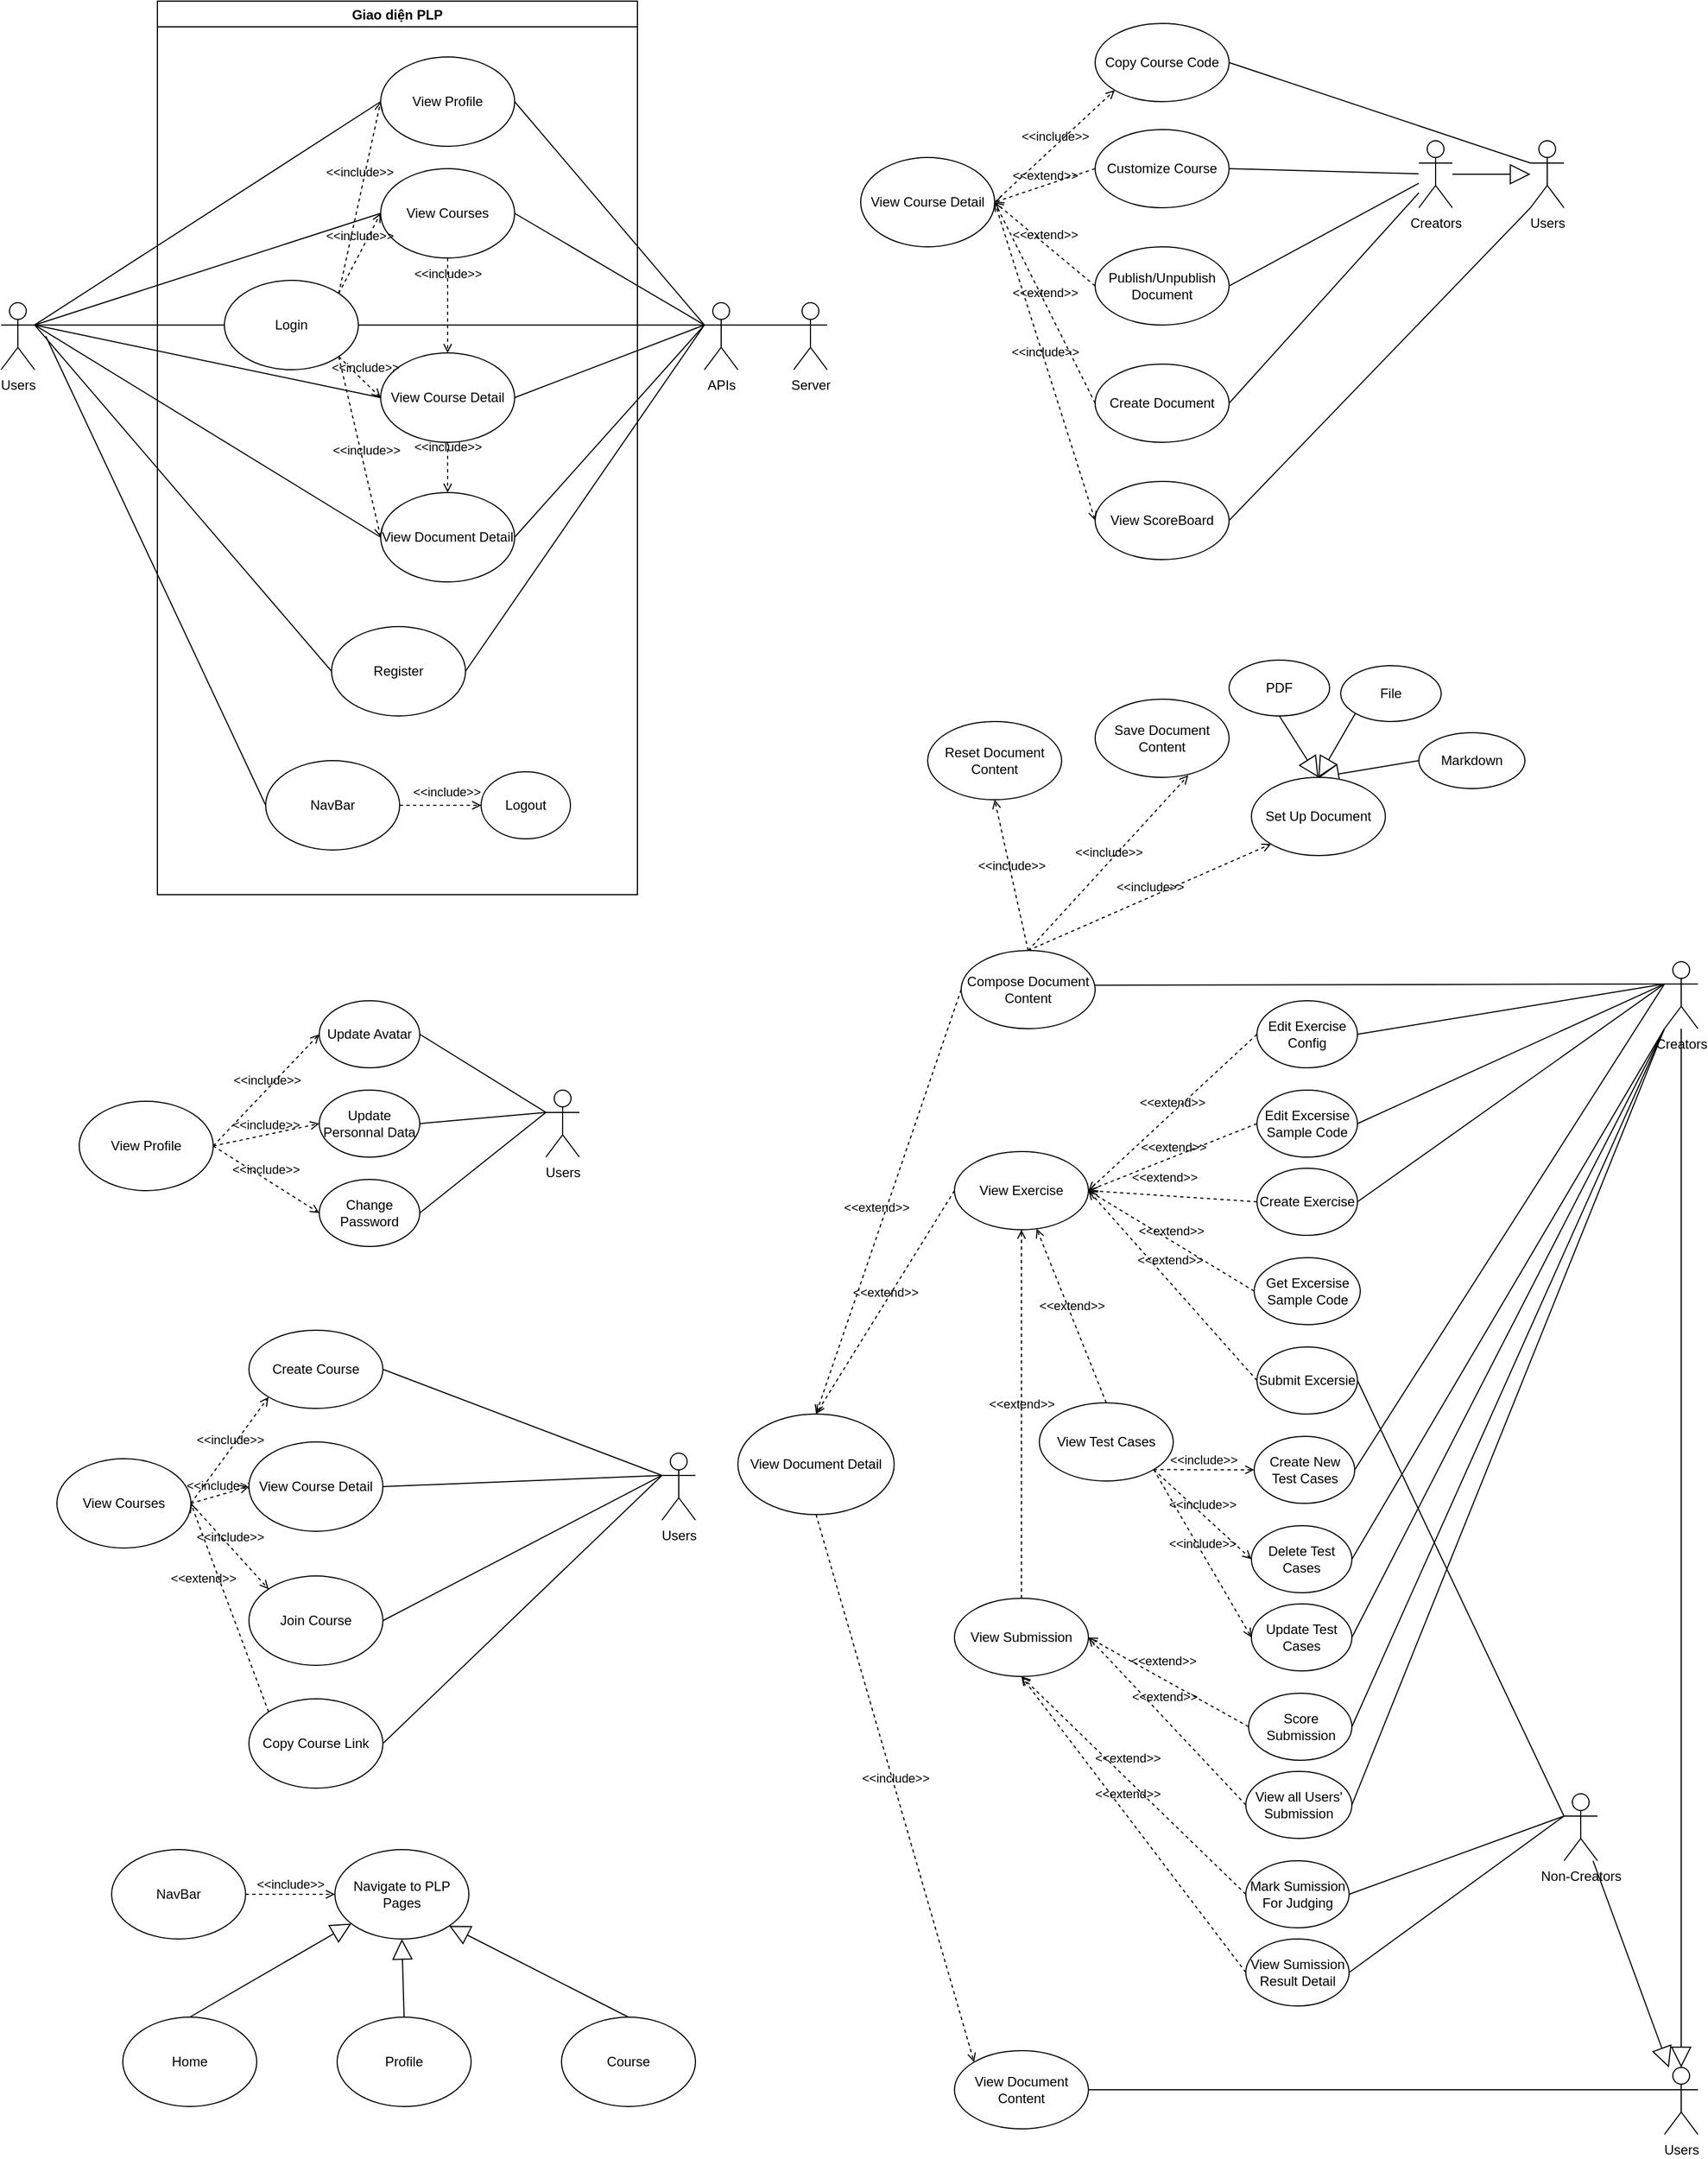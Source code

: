 <mxfile version="15.7.3" type="device"><diagram id="gtjkCfvPGomHOd-2dv2C" name="PLP UC"><mxGraphModel dx="9075" dy="4868" grid="1" gridSize="10" guides="1" tooltips="1" connect="1" arrows="1" fold="1" page="1" pageScale="1" pageWidth="827" pageHeight="1169" math="0" shadow="0"><root><mxCell id="0"/><mxCell id="1" parent="0"/><mxCell id="Z6zUpWuxvjFN8O8YciZz-1" value="Users" style="shape=umlActor;verticalLabelPosition=bottom;verticalAlign=top;html=1;outlineConnect=0;" parent="1" vertex="1"><mxGeometry x="-770" y="500" width="30" height="60" as="geometry"/></mxCell><mxCell id="-xP6SB62wE4pAQoMrw3Q-1" value="Giao diện PLP" style="swimlane;" parent="1" vertex="1"><mxGeometry x="-630" y="230" width="430" height="800" as="geometry"/></mxCell><mxCell id="Dm3sf5ZTDzYbsRNRUzjK-84" value="Register" style="ellipse;whiteSpace=wrap;html=1;" parent="-xP6SB62wE4pAQoMrw3Q-1" vertex="1"><mxGeometry x="156" y="560" width="120" height="80" as="geometry"/></mxCell><mxCell id="toXO8F_ln9d05jnes2MP-2" value="Login" style="ellipse;whiteSpace=wrap;html=1;" parent="-xP6SB62wE4pAQoMrw3Q-1" vertex="1"><mxGeometry x="60" y="250" width="120" height="80" as="geometry"/></mxCell><mxCell id="Jr5BCB7dnXTFlUW3ZyvB-34" value="View Profile" style="ellipse;whiteSpace=wrap;html=1;" parent="-xP6SB62wE4pAQoMrw3Q-1" vertex="1"><mxGeometry x="200" y="50" width="120" height="80" as="geometry"/></mxCell><mxCell id="FZOMPFLECU00_-043pDa-1" value="&amp;lt;&amp;lt;include&amp;gt;&amp;gt;" style="html=1;verticalAlign=bottom;labelBackgroundColor=none;endArrow=open;endFill=0;dashed=1;rounded=0;exitX=1;exitY=0;exitDx=0;exitDy=0;entryX=0;entryY=0.5;entryDx=0;entryDy=0;" edge="1" parent="-xP6SB62wE4pAQoMrw3Q-1" source="toXO8F_ln9d05jnes2MP-2" target="Jr5BCB7dnXTFlUW3ZyvB-34"><mxGeometry x="0.151" y="3" width="160" relative="1" as="geometry"><mxPoint x="770.0" y="600" as="sourcePoint"/><mxPoint x="690.0" y="500" as="targetPoint"/><mxPoint as="offset"/></mxGeometry></mxCell><mxCell id="8kKFpdjGsZzRcnIBz_7d-2" value="View Courses" style="ellipse;whiteSpace=wrap;html=1;" vertex="1" parent="-xP6SB62wE4pAQoMrw3Q-1"><mxGeometry x="200" y="150" width="120" height="80" as="geometry"/></mxCell><mxCell id="8kKFpdjGsZzRcnIBz_7d-3" value="&amp;lt;&amp;lt;include&amp;gt;&amp;gt;" style="html=1;verticalAlign=bottom;labelBackgroundColor=none;endArrow=open;endFill=0;dashed=1;rounded=0;exitX=1;exitY=0;exitDx=0;exitDy=0;entryX=0;entryY=0.5;entryDx=0;entryDy=0;" edge="1" parent="-xP6SB62wE4pAQoMrw3Q-1" source="toXO8F_ln9d05jnes2MP-2" target="8kKFpdjGsZzRcnIBz_7d-2"><mxGeometry x="0.151" y="3" width="160" relative="1" as="geometry"><mxPoint x="162.426" y="191.716" as="sourcePoint"/><mxPoint x="260" y="120" as="targetPoint"/><mxPoint as="offset"/></mxGeometry></mxCell><mxCell id="8kKFpdjGsZzRcnIBz_7d-4" value="View Course Detail" style="ellipse;whiteSpace=wrap;html=1;" vertex="1" parent="-xP6SB62wE4pAQoMrw3Q-1"><mxGeometry x="200" y="315" width="120" height="80" as="geometry"/></mxCell><mxCell id="yZhC9L2CWBiG7xqizW4u-1" value="&amp;lt;&amp;lt;include&amp;gt;&amp;gt;" style="html=1;verticalAlign=bottom;labelBackgroundColor=none;endArrow=open;endFill=0;dashed=1;rounded=0;exitX=0.5;exitY=1;exitDx=0;exitDy=0;entryX=0.5;entryY=0;entryDx=0;entryDy=0;" edge="1" parent="-xP6SB62wE4pAQoMrw3Q-1" source="8kKFpdjGsZzRcnIBz_7d-2" target="8kKFpdjGsZzRcnIBz_7d-4"><mxGeometry x="-0.5" width="160" relative="1" as="geometry"><mxPoint x="180" y="220" as="sourcePoint"/><mxPoint x="260" y="240" as="targetPoint"/><mxPoint y="1" as="offset"/></mxGeometry></mxCell><mxCell id="yZhC9L2CWBiG7xqizW4u-2" value="View Document Detail" style="ellipse;whiteSpace=wrap;html=1;" vertex="1" parent="-xP6SB62wE4pAQoMrw3Q-1"><mxGeometry x="200" y="440" width="120" height="80" as="geometry"/></mxCell><mxCell id="yZhC9L2CWBiG7xqizW4u-3" value="&amp;lt;&amp;lt;include&amp;gt;&amp;gt;" style="html=1;verticalAlign=bottom;labelBackgroundColor=none;endArrow=open;endFill=0;dashed=1;rounded=0;exitX=0.5;exitY=1;exitDx=0;exitDy=0;entryX=0.5;entryY=0;entryDx=0;entryDy=0;" edge="1" parent="-xP6SB62wE4pAQoMrw3Q-1" source="8kKFpdjGsZzRcnIBz_7d-4" target="yZhC9L2CWBiG7xqizW4u-2"><mxGeometry x="-0.5" width="160" relative="1" as="geometry"><mxPoint x="310" y="400" as="sourcePoint"/><mxPoint x="320" y="340" as="targetPoint"/><mxPoint y="1" as="offset"/></mxGeometry></mxCell><mxCell id="yZhC9L2CWBiG7xqizW4u-5" value="Logout" style="ellipse;whiteSpace=wrap;html=1;" vertex="1" parent="-xP6SB62wE4pAQoMrw3Q-1"><mxGeometry x="290" y="690" width="80" height="60" as="geometry"/></mxCell><mxCell id="_sGOKryU67Gt8_-PrkCx-33" value="&amp;lt;&amp;lt;include&amp;gt;&amp;gt;" style="html=1;verticalAlign=bottom;labelBackgroundColor=none;endArrow=open;endFill=0;dashed=1;rounded=0;exitX=1;exitY=1;exitDx=0;exitDy=0;entryX=0;entryY=0.5;entryDx=0;entryDy=0;" edge="1" parent="-xP6SB62wE4pAQoMrw3Q-1" source="toXO8F_ln9d05jnes2MP-2" target="8kKFpdjGsZzRcnIBz_7d-4"><mxGeometry x="0.151" y="3" width="160" relative="1" as="geometry"><mxPoint x="152.426" y="271.716" as="sourcePoint"/><mxPoint x="210.0" y="200" as="targetPoint"/><mxPoint as="offset"/></mxGeometry></mxCell><mxCell id="_sGOKryU67Gt8_-PrkCx-34" value="&amp;lt;&amp;lt;include&amp;gt;&amp;gt;" style="html=1;verticalAlign=bottom;labelBackgroundColor=none;endArrow=open;endFill=0;dashed=1;rounded=0;exitX=1;exitY=1;exitDx=0;exitDy=0;entryX=0;entryY=0.5;entryDx=0;entryDy=0;" edge="1" parent="-xP6SB62wE4pAQoMrw3Q-1" source="toXO8F_ln9d05jnes2MP-2" target="yZhC9L2CWBiG7xqizW4u-2"><mxGeometry x="0.151" y="3" width="160" relative="1" as="geometry"><mxPoint x="152.426" y="328.284" as="sourcePoint"/><mxPoint x="210.0" y="365" as="targetPoint"/><mxPoint as="offset"/></mxGeometry></mxCell><mxCell id="_sGOKryU67Gt8_-PrkCx-38" value="NavBar" style="ellipse;whiteSpace=wrap;html=1;" vertex="1" parent="-xP6SB62wE4pAQoMrw3Q-1"><mxGeometry x="97" y="680" width="120" height="80" as="geometry"/></mxCell><mxCell id="_sGOKryU67Gt8_-PrkCx-49" value="&amp;lt;&amp;lt;include&amp;gt;&amp;gt;" style="html=1;verticalAlign=bottom;labelBackgroundColor=none;endArrow=open;endFill=0;dashed=1;rounded=0;exitX=1;exitY=0.5;exitDx=0;exitDy=0;entryX=0;entryY=0.5;entryDx=0;entryDy=0;" edge="1" parent="-xP6SB62wE4pAQoMrw3Q-1" source="_sGOKryU67Gt8_-PrkCx-38" target="yZhC9L2CWBiG7xqizW4u-5"><mxGeometry x="0.151" y="3" width="160" relative="1" as="geometry"><mxPoint x="152.426" y="328.284" as="sourcePoint"/><mxPoint x="210" y="380" as="targetPoint"/><mxPoint as="offset"/></mxGeometry></mxCell><mxCell id="Dm3sf5ZTDzYbsRNRUzjK-10" value="APIs" style="shape=umlActor;verticalLabelPosition=bottom;verticalAlign=top;html=1;outlineConnect=0;" parent="1" vertex="1"><mxGeometry x="-140" y="500" width="30" height="60" as="geometry"/></mxCell><mxCell id="Dm3sf5ZTDzYbsRNRUzjK-16" value="" style="endArrow=none;html=1;rounded=0;entryX=1;entryY=0.5;entryDx=0;entryDy=0;exitX=0;exitY=0.333;exitDx=0;exitDy=0;exitPerimeter=0;" parent="1" source="Dm3sf5ZTDzYbsRNRUzjK-10" target="Jr5BCB7dnXTFlUW3ZyvB-34" edge="1"><mxGeometry width="50" height="50" relative="1" as="geometry"><mxPoint x="280" y="310" as="sourcePoint"/><mxPoint x="-580" y="416.667" as="targetPoint"/></mxGeometry></mxCell><mxCell id="Dm3sf5ZTDzYbsRNRUzjK-39" value="&amp;lt;&amp;lt;include&amp;gt;&amp;gt;" style="html=1;verticalAlign=bottom;labelBackgroundColor=none;endArrow=open;endFill=0;dashed=1;rounded=0;entryX=0;entryY=0.5;entryDx=0;entryDy=0;exitX=1;exitY=0.5;exitDx=0;exitDy=0;" parent="1" target="Dm3sf5ZTDzYbsRNRUzjK-42" edge="1" source="Dm3sf5ZTDzYbsRNRUzjK-61"><mxGeometry width="160" relative="1" as="geometry"><mxPoint x="-425.0" y="1195" as="sourcePoint"/><mxPoint x="-570" y="1135" as="targetPoint"/></mxGeometry></mxCell><mxCell id="Dm3sf5ZTDzYbsRNRUzjK-42" value="Update Avatar" style="ellipse;whiteSpace=wrap;html=1;" parent="1" vertex="1"><mxGeometry x="-485" y="1125" width="90" height="60" as="geometry"/></mxCell><mxCell id="Dm3sf5ZTDzYbsRNRUzjK-61" value="View Profile" style="ellipse;whiteSpace=wrap;html=1;" parent="1" vertex="1"><mxGeometry x="-700" y="1215" width="120" height="80" as="geometry"/></mxCell><mxCell id="r4AOkkWzEOJcsEXTO_mk-2" value="Join Course" style="ellipse;whiteSpace=wrap;html=1;" parent="1" vertex="1"><mxGeometry x="-548" y="1640" width="120" height="80" as="geometry"/></mxCell><mxCell id="r4AOkkWzEOJcsEXTO_mk-5" value="Create Course" style="ellipse;whiteSpace=wrap;html=1;" parent="1" vertex="1"><mxGeometry x="-548" y="1420" width="120" height="70" as="geometry"/></mxCell><mxCell id="r4AOkkWzEOJcsEXTO_mk-7" value="View Courses" style="ellipse;whiteSpace=wrap;html=1;" parent="1" vertex="1"><mxGeometry x="-720" y="1535" width="120" height="80" as="geometry"/></mxCell><mxCell id="toXO8F_ln9d05jnes2MP-8" value="" style="endArrow=none;html=1;rounded=0;entryX=1;entryY=0.333;entryDx=0;entryDy=0;exitX=0;exitY=0.5;exitDx=0;exitDy=0;entryPerimeter=0;" parent="1" source="toXO8F_ln9d05jnes2MP-2" target="Z6zUpWuxvjFN8O8YciZz-1" edge="1"><mxGeometry width="50" height="50" relative="1" as="geometry"><mxPoint x="-760" y="436.667" as="sourcePoint"/><mxPoint x="-820" y="630" as="targetPoint"/></mxGeometry></mxCell><mxCell id="yZhC9L2CWBiG7xqizW4u-4" value="" style="endArrow=none;html=1;rounded=0;entryX=1;entryY=0.333;entryDx=0;entryDy=0;exitX=0;exitY=0.5;exitDx=0;exitDy=0;entryPerimeter=0;" edge="1" parent="1" source="Dm3sf5ZTDzYbsRNRUzjK-84" target="Z6zUpWuxvjFN8O8YciZz-1"><mxGeometry width="50" height="50" relative="1" as="geometry"><mxPoint x="-600" y="450" as="sourcePoint"/><mxPoint x="-820" y="576.667" as="targetPoint"/></mxGeometry></mxCell><mxCell id="yZhC9L2CWBiG7xqizW4u-7" value="" style="endArrow=none;html=1;rounded=0;entryX=1;entryY=0.5;entryDx=0;entryDy=0;exitX=0;exitY=0.333;exitDx=0;exitDy=0;exitPerimeter=0;" edge="1" parent="1" source="Dm3sf5ZTDzYbsRNRUzjK-10" target="8kKFpdjGsZzRcnIBz_7d-2"><mxGeometry width="50" height="50" relative="1" as="geometry"><mxPoint x="-150" y="610" as="sourcePoint"/><mxPoint x="-260.0" y="320" as="targetPoint"/></mxGeometry></mxCell><mxCell id="yZhC9L2CWBiG7xqizW4u-8" value="" style="endArrow=none;html=1;rounded=0;entryX=1;entryY=0.5;entryDx=0;entryDy=0;exitX=0;exitY=0.333;exitDx=0;exitDy=0;exitPerimeter=0;" edge="1" parent="1" source="Dm3sf5ZTDzYbsRNRUzjK-10" target="8kKFpdjGsZzRcnIBz_7d-4"><mxGeometry width="50" height="50" relative="1" as="geometry"><mxPoint x="-160" y="600" as="sourcePoint"/><mxPoint x="-260.0" y="440" as="targetPoint"/></mxGeometry></mxCell><mxCell id="yZhC9L2CWBiG7xqizW4u-9" value="" style="endArrow=none;html=1;rounded=0;entryX=1;entryY=0.5;entryDx=0;entryDy=0;exitX=0;exitY=0.333;exitDx=0;exitDy=0;exitPerimeter=0;" edge="1" parent="1" source="Dm3sf5ZTDzYbsRNRUzjK-10" target="yZhC9L2CWBiG7xqizW4u-2"><mxGeometry width="50" height="50" relative="1" as="geometry"><mxPoint x="-150" y="610" as="sourcePoint"/><mxPoint x="-260.0" y="570" as="targetPoint"/></mxGeometry></mxCell><mxCell id="yZhC9L2CWBiG7xqizW4u-10" value="" style="endArrow=none;html=1;rounded=0;entryX=1;entryY=0.5;entryDx=0;entryDy=0;exitX=0;exitY=0.333;exitDx=0;exitDy=0;exitPerimeter=0;" edge="1" parent="1" source="Dm3sf5ZTDzYbsRNRUzjK-10" target="Dm3sf5ZTDzYbsRNRUzjK-84"><mxGeometry width="50" height="50" relative="1" as="geometry"><mxPoint x="-150" y="610" as="sourcePoint"/><mxPoint x="-260.0" y="690" as="targetPoint"/></mxGeometry></mxCell><mxCell id="yZhC9L2CWBiG7xqizW4u-15" value="&amp;lt;&amp;lt;include&amp;gt;&amp;gt;" style="html=1;verticalAlign=bottom;labelBackgroundColor=none;endArrow=open;endFill=0;dashed=1;rounded=0;exitX=1;exitY=0.5;exitDx=0;exitDy=0;entryX=0;entryY=0.5;entryDx=0;entryDy=0;" edge="1" parent="1" source="Dm3sf5ZTDzYbsRNRUzjK-61" target="yZhC9L2CWBiG7xqizW4u-16"><mxGeometry width="160" relative="1" as="geometry"><mxPoint x="-590" y="1275" as="sourcePoint"/><mxPoint x="-570" y="1225" as="targetPoint"/></mxGeometry></mxCell><mxCell id="yZhC9L2CWBiG7xqizW4u-16" value="Update Personnal Data" style="ellipse;whiteSpace=wrap;html=1;" vertex="1" parent="1"><mxGeometry x="-485" y="1205" width="90" height="60" as="geometry"/></mxCell><mxCell id="PgQNxLePGaObt7xQHFvA-1" value="&amp;lt;&amp;lt;include&amp;gt;&amp;gt;" style="html=1;verticalAlign=bottom;labelBackgroundColor=none;endArrow=open;endFill=0;dashed=1;rounded=0;exitX=1;exitY=0.5;exitDx=0;exitDy=0;entryX=0;entryY=0.5;entryDx=0;entryDy=0;" edge="1" parent="1" source="Dm3sf5ZTDzYbsRNRUzjK-61" target="PgQNxLePGaObt7xQHFvA-2"><mxGeometry width="160" relative="1" as="geometry"><mxPoint x="-580.0" y="1335" as="sourcePoint"/><mxPoint x="-570" y="1305" as="targetPoint"/></mxGeometry></mxCell><mxCell id="PgQNxLePGaObt7xQHFvA-2" value="Change Password" style="ellipse;whiteSpace=wrap;html=1;" vertex="1" parent="1"><mxGeometry x="-485" y="1285" width="90" height="60" as="geometry"/></mxCell><mxCell id="dxGS516FbimJdn1AY_WK-1" value="&amp;lt;&amp;lt;include&amp;gt;&amp;gt;" style="html=1;verticalAlign=bottom;labelBackgroundColor=none;endArrow=open;endFill=0;dashed=1;rounded=0;entryX=0;entryY=1;entryDx=0;entryDy=0;exitX=1;exitY=0.5;exitDx=0;exitDy=0;" edge="1" parent="1" source="r4AOkkWzEOJcsEXTO_mk-7" target="r4AOkkWzEOJcsEXTO_mk-5"><mxGeometry width="160" relative="1" as="geometry"><mxPoint x="-570.0" y="1345" as="sourcePoint"/><mxPoint x="-475" y="1245" as="targetPoint"/></mxGeometry></mxCell><mxCell id="dxGS516FbimJdn1AY_WK-2" value="&amp;lt;&amp;lt;include&amp;gt;&amp;gt;" style="html=1;verticalAlign=bottom;labelBackgroundColor=none;endArrow=open;endFill=0;dashed=1;rounded=0;exitX=1;exitY=0.5;exitDx=0;exitDy=0;entryX=0;entryY=0;entryDx=0;entryDy=0;" edge="1" parent="1" source="r4AOkkWzEOJcsEXTO_mk-7" target="r4AOkkWzEOJcsEXTO_mk-2"><mxGeometry width="160" relative="1" as="geometry"><mxPoint x="-580" y="1591" as="sourcePoint"/><mxPoint x="-520.0" y="1490" as="targetPoint"/></mxGeometry></mxCell><mxCell id="dxGS516FbimJdn1AY_WK-3" value="View Course Detail" style="ellipse;whiteSpace=wrap;html=1;" vertex="1" parent="1"><mxGeometry y="370" width="120" height="80" as="geometry"/></mxCell><mxCell id="dxGS516FbimJdn1AY_WK-4" value="&amp;lt;&amp;lt;include&amp;gt;&amp;gt;" style="html=1;verticalAlign=bottom;labelBackgroundColor=none;endArrow=open;endFill=0;dashed=1;rounded=0;exitX=1;exitY=0.5;exitDx=0;exitDy=0;entryX=0;entryY=0.5;entryDx=0;entryDy=0;" edge="1" parent="1" source="r4AOkkWzEOJcsEXTO_mk-7" target="_sGOKryU67Gt8_-PrkCx-9"><mxGeometry width="160" relative="1" as="geometry"><mxPoint x="-500" y="1655" as="sourcePoint"/><mxPoint x="-470.0" y="1575" as="targetPoint"/></mxGeometry></mxCell><mxCell id="dxGS516FbimJdn1AY_WK-5" value="&amp;lt;&amp;lt;include&amp;gt;&amp;gt;" style="html=1;verticalAlign=bottom;labelBackgroundColor=none;endArrow=open;endFill=0;dashed=1;rounded=0;entryX=0;entryY=1;entryDx=0;entryDy=0;exitX=1;exitY=0.5;exitDx=0;exitDy=0;" edge="1" parent="1" source="dxGS516FbimJdn1AY_WK-3" target="dxGS516FbimJdn1AY_WK-6"><mxGeometry width="160" relative="1" as="geometry"><mxPoint x="-100" y="440" as="sourcePoint"/><mxPoint x="240" y="300" as="targetPoint"/></mxGeometry></mxCell><mxCell id="dxGS516FbimJdn1AY_WK-6" value="Copy Course Code" style="ellipse;whiteSpace=wrap;html=1;" vertex="1" parent="1"><mxGeometry x="210" y="250" width="120" height="70" as="geometry"/></mxCell><mxCell id="dxGS516FbimJdn1AY_WK-7" value="Copy Course Link" style="ellipse;whiteSpace=wrap;html=1;" vertex="1" parent="1"><mxGeometry x="-548" y="1750" width="120" height="80" as="geometry"/></mxCell><mxCell id="dxGS516FbimJdn1AY_WK-8" value="&amp;lt;&amp;lt;extend&amp;gt;&amp;gt;" style="html=1;verticalAlign=bottom;labelBackgroundColor=none;endArrow=open;endFill=0;dashed=1;rounded=0;entryX=1;entryY=0.5;entryDx=0;entryDy=0;exitX=0;exitY=0;exitDx=0;exitDy=0;" edge="1" parent="1" source="dxGS516FbimJdn1AY_WK-7" target="r4AOkkWzEOJcsEXTO_mk-7"><mxGeometry x="0.25" y="16" width="160" relative="1" as="geometry"><mxPoint x="-532.965" y="1514.431" as="sourcePoint"/><mxPoint x="-570.0" y="1601" as="targetPoint"/><mxPoint as="offset"/></mxGeometry></mxCell><mxCell id="dxGS516FbimJdn1AY_WK-9" value="Customize Course" style="ellipse;whiteSpace=wrap;html=1;" vertex="1" parent="1"><mxGeometry x="210" y="345" width="120" height="70" as="geometry"/></mxCell><mxCell id="dxGS516FbimJdn1AY_WK-10" value="&amp;lt;&amp;lt;extend&amp;gt;&amp;gt;" style="html=1;verticalAlign=bottom;labelBackgroundColor=none;endArrow=open;endFill=0;dashed=1;rounded=0;exitX=0;exitY=0.5;exitDx=0;exitDy=0;entryX=1;entryY=0.5;entryDx=0;entryDy=0;" edge="1" parent="1" source="dxGS516FbimJdn1AY_WK-9" target="dxGS516FbimJdn1AY_WK-3"><mxGeometry width="160" relative="1" as="geometry"><mxPoint x="227.035" y="289.431" as="sourcePoint"/><mxPoint x="130" y="420" as="targetPoint"/></mxGeometry></mxCell><mxCell id="dxGS516FbimJdn1AY_WK-11" value="Creators" style="shape=umlActor;verticalLabelPosition=bottom;verticalAlign=top;html=1;outlineConnect=0;" vertex="1" parent="1"><mxGeometry x="500" y="355" width="30" height="60" as="geometry"/></mxCell><mxCell id="dxGS516FbimJdn1AY_WK-12" value="Users" style="shape=umlActor;verticalLabelPosition=bottom;verticalAlign=top;html=1;outlineConnect=0;" vertex="1" parent="1"><mxGeometry x="600" y="355" width="30" height="60" as="geometry"/></mxCell><mxCell id="dxGS516FbimJdn1AY_WK-14" value="" style="endArrow=block;endSize=16;endFill=0;html=1;rounded=0;" edge="1" parent="1" source="dxGS516FbimJdn1AY_WK-11" target="dxGS516FbimJdn1AY_WK-12"><mxGeometry width="160" relative="1" as="geometry"><mxPoint x="310" y="790" as="sourcePoint"/><mxPoint x="210" y="880.0" as="targetPoint"/></mxGeometry></mxCell><mxCell id="dxGS516FbimJdn1AY_WK-15" value="" style="endArrow=none;html=1;rounded=0;exitX=1;exitY=0.5;exitDx=0;exitDy=0;" edge="1" parent="1" source="dxGS516FbimJdn1AY_WK-9" target="dxGS516FbimJdn1AY_WK-11"><mxGeometry width="50" height="50" relative="1" as="geometry"><mxPoint x="400" y="790" as="sourcePoint"/><mxPoint x="530" y="790" as="targetPoint"/></mxGeometry></mxCell><mxCell id="dxGS516FbimJdn1AY_WK-17" value="Publish/Unpublish Document" style="ellipse;whiteSpace=wrap;html=1;" vertex="1" parent="1"><mxGeometry x="210" y="450" width="120" height="70" as="geometry"/></mxCell><mxCell id="dxGS516FbimJdn1AY_WK-19" value="&amp;lt;&amp;lt;extend&amp;gt;&amp;gt;" style="html=1;verticalAlign=bottom;labelBackgroundColor=none;endArrow=open;endFill=0;dashed=1;rounded=0;exitX=0;exitY=0.5;exitDx=0;exitDy=0;entryX=1;entryY=0.5;entryDx=0;entryDy=0;" edge="1" parent="1" source="dxGS516FbimJdn1AY_WK-17" target="dxGS516FbimJdn1AY_WK-3"><mxGeometry width="160" relative="1" as="geometry"><mxPoint x="280" y="395" as="sourcePoint"/><mxPoint x="140" y="436" as="targetPoint"/></mxGeometry></mxCell><mxCell id="dxGS516FbimJdn1AY_WK-20" value="Create Document" style="ellipse;whiteSpace=wrap;html=1;" vertex="1" parent="1"><mxGeometry x="210" y="555" width="120" height="70" as="geometry"/></mxCell><mxCell id="dxGS516FbimJdn1AY_WK-21" value="&amp;lt;&amp;lt;extend&amp;gt;&amp;gt;" style="html=1;verticalAlign=bottom;labelBackgroundColor=none;endArrow=open;endFill=0;dashed=1;rounded=0;exitX=0;exitY=0.5;exitDx=0;exitDy=0;entryX=1;entryY=0.5;entryDx=0;entryDy=0;" edge="1" parent="1" source="dxGS516FbimJdn1AY_WK-20" target="dxGS516FbimJdn1AY_WK-3"><mxGeometry width="160" relative="1" as="geometry"><mxPoint x="220.0" y="495" as="sourcePoint"/><mxPoint x="140" y="436" as="targetPoint"/></mxGeometry></mxCell><mxCell id="dxGS516FbimJdn1AY_WK-23" value="" style="endArrow=none;html=1;rounded=0;exitX=1;exitY=0.5;exitDx=0;exitDy=0;" edge="1" parent="1" source="dxGS516FbimJdn1AY_WK-17" target="dxGS516FbimJdn1AY_WK-11"><mxGeometry width="50" height="50" relative="1" as="geometry"><mxPoint x="400" y="395" as="sourcePoint"/><mxPoint x="510" y="395" as="targetPoint"/></mxGeometry></mxCell><mxCell id="dxGS516FbimJdn1AY_WK-24" value="" style="endArrow=none;html=1;rounded=0;exitX=1;exitY=0.5;exitDx=0;exitDy=0;" edge="1" parent="1" source="dxGS516FbimJdn1AY_WK-20" target="dxGS516FbimJdn1AY_WK-11"><mxGeometry width="50" height="50" relative="1" as="geometry"><mxPoint x="340" y="495" as="sourcePoint"/><mxPoint x="510" y="403.108" as="targetPoint"/></mxGeometry></mxCell><mxCell id="dxGS516FbimJdn1AY_WK-25" value="" style="endArrow=none;html=1;rounded=0;exitX=1;exitY=0.5;exitDx=0;exitDy=0;entryX=0;entryY=0.333;entryDx=0;entryDy=0;entryPerimeter=0;" edge="1" parent="1" source="dxGS516FbimJdn1AY_WK-6" target="dxGS516FbimJdn1AY_WK-12"><mxGeometry width="50" height="50" relative="1" as="geometry"><mxPoint x="340.0" y="600" as="sourcePoint"/><mxPoint x="510.0" y="411.622" as="targetPoint"/></mxGeometry></mxCell><mxCell id="dxGS516FbimJdn1AY_WK-26" value="View Document Detail" style="ellipse;whiteSpace=wrap;html=1;" vertex="1" parent="1"><mxGeometry x="-110" y="1495" width="140" height="90" as="geometry"/></mxCell><mxCell id="dxGS516FbimJdn1AY_WK-27" value="Compose Document Content" style="ellipse;whiteSpace=wrap;html=1;" vertex="1" parent="1"><mxGeometry x="90" y="1080" width="120" height="70" as="geometry"/></mxCell><mxCell id="dxGS516FbimJdn1AY_WK-28" value="&amp;lt;&amp;lt;extend&amp;gt;&amp;gt;" style="html=1;verticalAlign=bottom;labelBackgroundColor=none;endArrow=open;endFill=0;dashed=1;rounded=0;exitX=0;exitY=0.5;exitDx=0;exitDy=0;entryX=0.5;entryY=0;entryDx=0;entryDy=0;" edge="1" parent="1" source="dxGS516FbimJdn1AY_WK-27" target="dxGS516FbimJdn1AY_WK-26"><mxGeometry x="0.085" y="-6" width="160" relative="1" as="geometry"><mxPoint x="225" y="830" as="sourcePoint"/><mxPoint x="100" y="1170" as="targetPoint"/><mxPoint as="offset"/></mxGeometry></mxCell><mxCell id="dxGS516FbimJdn1AY_WK-29" value="View Document Content" style="ellipse;whiteSpace=wrap;html=1;" vertex="1" parent="1"><mxGeometry x="84" y="2065" width="120" height="70" as="geometry"/></mxCell><mxCell id="dxGS516FbimJdn1AY_WK-30" value="&amp;lt;&amp;lt;include&amp;gt;&amp;gt;" style="html=1;verticalAlign=bottom;labelBackgroundColor=none;endArrow=open;endFill=0;dashed=1;rounded=0;exitX=0.5;exitY=1;exitDx=0;exitDy=0;entryX=0;entryY=0;entryDx=0;entryDy=0;" edge="1" parent="1" source="dxGS516FbimJdn1AY_WK-26" target="dxGS516FbimJdn1AY_WK-29"><mxGeometry width="160" relative="1" as="geometry"><mxPoint x="30" y="1220" as="sourcePoint"/><mxPoint x="165" y="1130" as="targetPoint"/></mxGeometry></mxCell><mxCell id="dxGS516FbimJdn1AY_WK-31" value="View Test Cases" style="ellipse;whiteSpace=wrap;html=1;" vertex="1" parent="1"><mxGeometry x="160" y="1485" width="120" height="70" as="geometry"/></mxCell><mxCell id="dxGS516FbimJdn1AY_WK-32" value="View Exercise" style="ellipse;whiteSpace=wrap;html=1;" vertex="1" parent="1"><mxGeometry x="84" y="1260" width="120" height="70" as="geometry"/></mxCell><mxCell id="dxGS516FbimJdn1AY_WK-34" value="&amp;lt;&amp;lt;extend&amp;gt;&amp;gt;" style="html=1;verticalAlign=bottom;labelBackgroundColor=none;endArrow=open;endFill=0;dashed=1;rounded=0;exitX=0;exitY=0.5;exitDx=0;exitDy=0;entryX=0.5;entryY=0;entryDx=0;entryDy=0;" edge="1" parent="1" source="dxGS516FbimJdn1AY_WK-32" target="dxGS516FbimJdn1AY_WK-26"><mxGeometry width="160" relative="1" as="geometry"><mxPoint x="107.138" y="1350.508" as="sourcePoint"/><mxPoint x="40" y="1210" as="targetPoint"/></mxGeometry></mxCell><mxCell id="dxGS516FbimJdn1AY_WK-37" value="Save Document Content" style="ellipse;whiteSpace=wrap;html=1;" vertex="1" parent="1"><mxGeometry x="210" y="855" width="120" height="70" as="geometry"/></mxCell><mxCell id="dxGS516FbimJdn1AY_WK-38" value="PDF" style="ellipse;whiteSpace=wrap;html=1;" vertex="1" parent="1"><mxGeometry x="330" y="820" width="90" height="50" as="geometry"/></mxCell><mxCell id="dxGS516FbimJdn1AY_WK-39" value="Reset Document Content" style="ellipse;whiteSpace=wrap;html=1;" vertex="1" parent="1"><mxGeometry x="60" y="875" width="120" height="70" as="geometry"/></mxCell><mxCell id="dxGS516FbimJdn1AY_WK-40" value="&amp;lt;&amp;lt;include&amp;gt;&amp;gt;" style="html=1;verticalAlign=bottom;labelBackgroundColor=none;endArrow=open;endFill=0;dashed=1;rounded=0;entryX=0.5;entryY=1;entryDx=0;entryDy=0;exitX=0.5;exitY=0;exitDx=0;exitDy=0;" edge="1" parent="1" source="dxGS516FbimJdn1AY_WK-27" target="dxGS516FbimJdn1AY_WK-39"><mxGeometry width="160" relative="1" as="geometry"><mxPoint x="620.0" y="615" as="sourcePoint"/><mxPoint x="717.035" y="504.431" as="targetPoint"/></mxGeometry></mxCell><mxCell id="dxGS516FbimJdn1AY_WK-41" value="&amp;lt;&amp;lt;include&amp;gt;&amp;gt;" style="html=1;verticalAlign=bottom;labelBackgroundColor=none;endArrow=open;endFill=0;dashed=1;rounded=0;entryX=0.696;entryY=0.973;entryDx=0;entryDy=0;exitX=0.5;exitY=0;exitDx=0;exitDy=0;entryPerimeter=0;" edge="1" parent="1" source="dxGS516FbimJdn1AY_WK-27" target="dxGS516FbimJdn1AY_WK-37"><mxGeometry width="160" relative="1" as="geometry"><mxPoint x="240.0" y="945" as="sourcePoint"/><mxPoint x="310.0" y="985" as="targetPoint"/></mxGeometry></mxCell><mxCell id="dxGS516FbimJdn1AY_WK-42" value="File" style="ellipse;whiteSpace=wrap;html=1;" vertex="1" parent="1"><mxGeometry x="430" y="825" width="90" height="50" as="geometry"/></mxCell><mxCell id="dxGS516FbimJdn1AY_WK-43" value="Markdown" style="ellipse;whiteSpace=wrap;html=1;" vertex="1" parent="1"><mxGeometry x="500" y="885" width="95" height="50" as="geometry"/></mxCell><mxCell id="dxGS516FbimJdn1AY_WK-44" value="" style="endArrow=block;endSize=16;endFill=0;html=1;rounded=0;exitX=0.5;exitY=1;exitDx=0;exitDy=0;entryX=0.5;entryY=0;entryDx=0;entryDy=0;" edge="1" parent="1" source="dxGS516FbimJdn1AY_WK-38" target="dxGS516FbimJdn1AY_WK-48"><mxGeometry width="160" relative="1" as="geometry"><mxPoint x="1030.0" y="590" as="sourcePoint"/><mxPoint x="540" y="965" as="targetPoint"/></mxGeometry></mxCell><mxCell id="dxGS516FbimJdn1AY_WK-45" value="" style="endArrow=block;endSize=16;endFill=0;html=1;rounded=0;exitX=0;exitY=1;exitDx=0;exitDy=0;entryX=0.5;entryY=0;entryDx=0;entryDy=0;" edge="1" parent="1" source="dxGS516FbimJdn1AY_WK-42" target="dxGS516FbimJdn1AY_WK-48"><mxGeometry width="160" relative="1" as="geometry"><mxPoint x="460.0" y="940" as="sourcePoint"/><mxPoint x="540" y="1000" as="targetPoint"/></mxGeometry></mxCell><mxCell id="dxGS516FbimJdn1AY_WK-46" value="" style="endArrow=block;endSize=16;endFill=0;html=1;rounded=0;exitX=0;exitY=0.5;exitDx=0;exitDy=0;entryX=0.5;entryY=0;entryDx=0;entryDy=0;" edge="1" parent="1" source="dxGS516FbimJdn1AY_WK-43" target="dxGS516FbimJdn1AY_WK-48"><mxGeometry width="160" relative="1" as="geometry"><mxPoint x="460.0" y="1010" as="sourcePoint"/><mxPoint x="560" y="1035" as="targetPoint"/></mxGeometry></mxCell><mxCell id="dxGS516FbimJdn1AY_WK-48" value="Set Up Document" style="ellipse;whiteSpace=wrap;html=1;" vertex="1" parent="1"><mxGeometry x="350" y="925" width="120" height="70" as="geometry"/></mxCell><mxCell id="dxGS516FbimJdn1AY_WK-49" value="&amp;lt;&amp;lt;include&amp;gt;&amp;gt;" style="html=1;verticalAlign=bottom;labelBackgroundColor=none;endArrow=open;endFill=0;dashed=1;rounded=0;entryX=0;entryY=1;entryDx=0;entryDy=0;exitX=0.5;exitY=0;exitDx=0;exitDy=0;" edge="1" parent="1" source="dxGS516FbimJdn1AY_WK-27" target="dxGS516FbimJdn1AY_WK-48"><mxGeometry width="160" relative="1" as="geometry"><mxPoint x="380.0" y="945" as="sourcePoint"/><mxPoint x="420" y="965" as="targetPoint"/></mxGeometry></mxCell><mxCell id="dxGS516FbimJdn1AY_WK-50" value="View Submission" style="ellipse;whiteSpace=wrap;html=1;" vertex="1" parent="1"><mxGeometry x="84" y="1660" width="120" height="70" as="geometry"/></mxCell><mxCell id="dxGS516FbimJdn1AY_WK-51" value="&amp;lt;&amp;lt;extend&amp;gt;&amp;gt;" style="html=1;verticalAlign=bottom;labelBackgroundColor=none;endArrow=open;endFill=0;dashed=1;rounded=0;" edge="1" parent="1" source="dxGS516FbimJdn1AY_WK-50" target="dxGS516FbimJdn1AY_WK-32"><mxGeometry width="160" relative="1" as="geometry"><mxPoint x="395" y="1275" as="sourcePoint"/><mxPoint x="285" y="1305" as="targetPoint"/></mxGeometry></mxCell><mxCell id="dxGS516FbimJdn1AY_WK-52" value="Edit Exercise Config" style="ellipse;whiteSpace=wrap;html=1;" vertex="1" parent="1"><mxGeometry x="355" y="1125" width="90" height="60" as="geometry"/></mxCell><mxCell id="dxGS516FbimJdn1AY_WK-55" value="Edit Excersise Sample Code" style="ellipse;whiteSpace=wrap;html=1;" vertex="1" parent="1"><mxGeometry x="355" y="1205" width="90" height="60" as="geometry"/></mxCell><mxCell id="dxGS516FbimJdn1AY_WK-56" value="&amp;lt;&amp;lt;extend&amp;gt;&amp;gt;" style="html=1;verticalAlign=bottom;labelBackgroundColor=none;endArrow=open;endFill=0;dashed=1;rounded=0;exitX=0;exitY=0.5;exitDx=0;exitDy=0;entryX=1;entryY=0.5;entryDx=0;entryDy=0;" edge="1" parent="1" source="dxGS516FbimJdn1AY_WK-52" target="dxGS516FbimJdn1AY_WK-32"><mxGeometry width="160" relative="1" as="geometry"><mxPoint x="330.0" y="1150" as="sourcePoint"/><mxPoint x="90.0" y="1110" as="targetPoint"/></mxGeometry></mxCell><mxCell id="dxGS516FbimJdn1AY_WK-57" value="&amp;lt;&amp;lt;extend&amp;gt;&amp;gt;" style="html=1;verticalAlign=bottom;labelBackgroundColor=none;endArrow=open;endFill=0;dashed=1;rounded=0;exitX=0;exitY=0.5;exitDx=0;exitDy=0;entryX=1;entryY=0.5;entryDx=0;entryDy=0;" edge="1" parent="1" source="dxGS516FbimJdn1AY_WK-55" target="dxGS516FbimJdn1AY_WK-32"><mxGeometry width="160" relative="1" as="geometry"><mxPoint x="590.0" y="1140" as="sourcePoint"/><mxPoint x="450.0" y="1150" as="targetPoint"/></mxGeometry></mxCell><mxCell id="dxGS516FbimJdn1AY_WK-58" value="Get Excersise Sample Code" style="ellipse;whiteSpace=wrap;html=1;" vertex="1" parent="1"><mxGeometry x="352.5" y="1355" width="95" height="60" as="geometry"/></mxCell><mxCell id="dxGS516FbimJdn1AY_WK-59" value="&amp;lt;&amp;lt;extend&amp;gt;&amp;gt;" style="html=1;verticalAlign=bottom;labelBackgroundColor=none;endArrow=open;endFill=0;dashed=1;rounded=0;exitX=0;exitY=0.5;exitDx=0;exitDy=0;entryX=1;entryY=0.5;entryDx=0;entryDy=0;" edge="1" parent="1" source="dxGS516FbimJdn1AY_WK-58" target="dxGS516FbimJdn1AY_WK-32"><mxGeometry width="160" relative="1" as="geometry"><mxPoint x="590.0" y="1215" as="sourcePoint"/><mxPoint x="450.0" y="1150" as="targetPoint"/></mxGeometry></mxCell><mxCell id="dxGS516FbimJdn1AY_WK-60" value="Submit Excersie" style="ellipse;whiteSpace=wrap;html=1;" vertex="1" parent="1"><mxGeometry x="355" y="1435" width="90" height="60" as="geometry"/></mxCell><mxCell id="dxGS516FbimJdn1AY_WK-61" value="&amp;lt;&amp;lt;include&amp;gt;&amp;gt;" style="html=1;verticalAlign=bottom;labelBackgroundColor=none;endArrow=open;endFill=0;dashed=1;rounded=0;exitX=1;exitY=1;exitDx=0;exitDy=0;entryX=0;entryY=0.5;entryDx=0;entryDy=0;" edge="1" parent="1" source="dxGS516FbimJdn1AY_WK-31" target="dxGS516FbimJdn1AY_WK-76"><mxGeometry width="160" relative="1" as="geometry"><mxPoint x="290" y="1435" as="sourcePoint"/><mxPoint x="590.0" y="1300" as="targetPoint"/></mxGeometry></mxCell><mxCell id="dxGS516FbimJdn1AY_WK-65" value="Creators" style="shape=umlActor;verticalLabelPosition=bottom;verticalAlign=top;html=1;outlineConnect=0;" vertex="1" parent="1"><mxGeometry x="720" y="1090" width="30" height="60" as="geometry"/></mxCell><mxCell id="dxGS516FbimJdn1AY_WK-66" value="Users" style="shape=umlActor;verticalLabelPosition=bottom;verticalAlign=top;html=1;outlineConnect=0;" vertex="1" parent="1"><mxGeometry x="720" y="2080" width="30" height="60" as="geometry"/></mxCell><mxCell id="dxGS516FbimJdn1AY_WK-67" value="" style="endArrow=block;endSize=16;endFill=0;html=1;rounded=0;" edge="1" parent="1" source="dxGS516FbimJdn1AY_WK-65" target="dxGS516FbimJdn1AY_WK-66"><mxGeometry width="160" relative="1" as="geometry"><mxPoint x="690" y="1820" as="sourcePoint"/><mxPoint x="590" y="1910.0" as="targetPoint"/></mxGeometry></mxCell><mxCell id="dxGS516FbimJdn1AY_WK-68" value="" style="endArrow=none;html=1;rounded=0;exitX=0.999;exitY=0.444;exitDx=0;exitDy=0;entryX=0;entryY=0.333;entryDx=0;entryDy=0;entryPerimeter=0;exitPerimeter=0;" edge="1" parent="1" source="dxGS516FbimJdn1AY_WK-27" target="dxGS516FbimJdn1AY_WK-65"><mxGeometry width="50" height="50" relative="1" as="geometry"><mxPoint x="890.0" y="805" as="sourcePoint"/><mxPoint x="1060.0" y="616.622" as="targetPoint"/></mxGeometry></mxCell><mxCell id="dxGS516FbimJdn1AY_WK-69" value="Non-Creators" style="shape=umlActor;verticalLabelPosition=bottom;verticalAlign=top;html=1;outlineConnect=0;" vertex="1" parent="1"><mxGeometry x="630" y="1835" width="30" height="60" as="geometry"/></mxCell><mxCell id="dxGS516FbimJdn1AY_WK-70" value="" style="endArrow=block;endSize=16;endFill=0;html=1;rounded=0;" edge="1" parent="1" source="dxGS516FbimJdn1AY_WK-69" target="dxGS516FbimJdn1AY_WK-66"><mxGeometry width="160" relative="1" as="geometry"><mxPoint x="920" y="1425.0" as="sourcePoint"/><mxPoint x="990" y="1425.0" as="targetPoint"/></mxGeometry></mxCell><mxCell id="dxGS516FbimJdn1AY_WK-71" value="" style="endArrow=none;html=1;rounded=0;exitX=1;exitY=0.5;exitDx=0;exitDy=0;entryX=0;entryY=0.333;entryDx=0;entryDy=0;entryPerimeter=0;" edge="1" parent="1" source="dxGS516FbimJdn1AY_WK-52" target="dxGS516FbimJdn1AY_WK-65"><mxGeometry width="50" height="50" relative="1" as="geometry"><mxPoint x="395.0" y="1070" as="sourcePoint"/><mxPoint x="800" y="1135" as="targetPoint"/></mxGeometry></mxCell><mxCell id="dxGS516FbimJdn1AY_WK-72" value="" style="endArrow=none;html=1;rounded=0;exitX=1;exitY=0.5;exitDx=0;exitDy=0;entryX=0;entryY=0.333;entryDx=0;entryDy=0;entryPerimeter=0;" edge="1" parent="1" source="dxGS516FbimJdn1AY_WK-55" target="dxGS516FbimJdn1AY_WK-65"><mxGeometry width="50" height="50" relative="1" as="geometry"><mxPoint x="610" y="1145" as="sourcePoint"/><mxPoint x="810" y="1145" as="targetPoint"/></mxGeometry></mxCell><mxCell id="dxGS516FbimJdn1AY_WK-74" value="" style="endArrow=none;html=1;rounded=0;exitX=1;exitY=0.5;exitDx=0;exitDy=0;entryX=0;entryY=0.333;entryDx=0;entryDy=0;entryPerimeter=0;" edge="1" parent="1" source="dxGS516FbimJdn1AY_WK-60" target="dxGS516FbimJdn1AY_WK-69"><mxGeometry width="50" height="50" relative="1" as="geometry"><mxPoint x="615.0" y="1300" as="sourcePoint"/><mxPoint x="940" y="1275" as="targetPoint"/></mxGeometry></mxCell><mxCell id="dxGS516FbimJdn1AY_WK-75" value="" style="endArrow=none;html=1;rounded=0;entryX=1;entryY=0.5;entryDx=0;entryDy=0;exitX=0;exitY=0.333;exitDx=0;exitDy=0;exitPerimeter=0;" edge="1" parent="1" source="Dm3sf5ZTDzYbsRNRUzjK-10" target="toXO8F_ln9d05jnes2MP-2"><mxGeometry width="50" height="50" relative="1" as="geometry"><mxPoint x="-120" y="640" as="sourcePoint"/><mxPoint x="-260" y="570" as="targetPoint"/></mxGeometry></mxCell><mxCell id="dxGS516FbimJdn1AY_WK-76" value="Create New Test Cases" style="ellipse;whiteSpace=wrap;html=1;" vertex="1" parent="1"><mxGeometry x="352.5" y="1515" width="90" height="60" as="geometry"/></mxCell><mxCell id="dxGS516FbimJdn1AY_WK-77" value="Delete Test Cases" style="ellipse;whiteSpace=wrap;html=1;" vertex="1" parent="1"><mxGeometry x="350" y="1595" width="90" height="60" as="geometry"/></mxCell><mxCell id="dxGS516FbimJdn1AY_WK-78" value="Create Exercise" style="ellipse;whiteSpace=wrap;html=1;" vertex="1" parent="1"><mxGeometry x="355" y="1275" width="90" height="60" as="geometry"/></mxCell><mxCell id="dxGS516FbimJdn1AY_WK-79" value="&amp;lt;&amp;lt;extend&amp;gt;&amp;gt;" style="html=1;verticalAlign=bottom;labelBackgroundColor=none;endArrow=open;endFill=0;dashed=1;rounded=0;exitX=0.5;exitY=0;exitDx=0;exitDy=0;" edge="1" parent="1" source="dxGS516FbimJdn1AY_WK-31" target="dxGS516FbimJdn1AY_WK-32"><mxGeometry width="160" relative="1" as="geometry"><mxPoint x="230" y="1495" as="sourcePoint"/><mxPoint x="250" y="1285" as="targetPoint"/></mxGeometry></mxCell><mxCell id="dxGS516FbimJdn1AY_WK-80" value="&amp;lt;&amp;lt;extend&amp;gt;&amp;gt;" style="html=1;verticalAlign=bottom;labelBackgroundColor=none;endArrow=open;endFill=0;dashed=1;rounded=0;entryX=1;entryY=0.5;entryDx=0;entryDy=0;exitX=0;exitY=0.5;exitDx=0;exitDy=0;" edge="1" parent="1" source="dxGS516FbimJdn1AY_WK-78" target="dxGS516FbimJdn1AY_WK-32"><mxGeometry x="0.107" y="-7" width="160" relative="1" as="geometry"><mxPoint x="330" y="1375" as="sourcePoint"/><mxPoint x="300" y="1270" as="targetPoint"/><mxPoint as="offset"/></mxGeometry></mxCell><mxCell id="dxGS516FbimJdn1AY_WK-81" value="" style="endArrow=none;html=1;rounded=0;exitX=1;exitY=0.5;exitDx=0;exitDy=0;entryX=0;entryY=0.333;entryDx=0;entryDy=0;entryPerimeter=0;" edge="1" parent="1" source="dxGS516FbimJdn1AY_WK-78" target="dxGS516FbimJdn1AY_WK-65"><mxGeometry width="50" height="50" relative="1" as="geometry"><mxPoint x="455" y="1245" as="sourcePoint"/><mxPoint x="880" y="1405" as="targetPoint"/></mxGeometry></mxCell><mxCell id="dxGS516FbimJdn1AY_WK-82" value="&amp;lt;&amp;lt;extend&amp;gt;&amp;gt;" style="html=1;verticalAlign=bottom;labelBackgroundColor=none;endArrow=open;endFill=0;dashed=1;rounded=0;exitX=0;exitY=0.5;exitDx=0;exitDy=0;entryX=1;entryY=0.5;entryDx=0;entryDy=0;" edge="1" parent="1" source="dxGS516FbimJdn1AY_WK-60" target="dxGS516FbimJdn1AY_WK-32"><mxGeometry x="0.107" y="-7" width="160" relative="1" as="geometry"><mxPoint x="367.97" y="1309" as="sourcePoint"/><mxPoint x="300" y="1270" as="targetPoint"/><mxPoint as="offset"/></mxGeometry></mxCell><mxCell id="dxGS516FbimJdn1AY_WK-83" value="" style="endArrow=none;html=1;rounded=0;exitX=1;exitY=0.5;exitDx=0;exitDy=0;entryX=0;entryY=0.333;entryDx=0;entryDy=0;entryPerimeter=0;" edge="1" parent="1" source="dxGS516FbimJdn1AY_WK-76" target="dxGS516FbimJdn1AY_WK-65"><mxGeometry width="50" height="50" relative="1" as="geometry"><mxPoint x="455" y="1315" as="sourcePoint"/><mxPoint x="890" y="1415" as="targetPoint"/></mxGeometry></mxCell><mxCell id="dxGS516FbimJdn1AY_WK-85" value="Update Test Cases" style="ellipse;whiteSpace=wrap;html=1;" vertex="1" parent="1"><mxGeometry x="350" y="1665" width="90" height="60" as="geometry"/></mxCell><mxCell id="dxGS516FbimJdn1AY_WK-86" value="" style="endArrow=none;html=1;rounded=0;exitX=1;exitY=0.5;exitDx=0;exitDy=0;entryX=0;entryY=1;entryDx=0;entryDy=0;entryPerimeter=0;" edge="1" parent="1" source="dxGS516FbimJdn1AY_WK-77" target="dxGS516FbimJdn1AY_WK-65"><mxGeometry width="50" height="50" relative="1" as="geometry"><mxPoint x="452.5" y="1575" as="sourcePoint"/><mxPoint x="890" y="1415" as="targetPoint"/></mxGeometry></mxCell><mxCell id="dxGS516FbimJdn1AY_WK-88" value="" style="endArrow=none;html=1;rounded=0;exitX=1;exitY=0.5;exitDx=0;exitDy=0;entryX=0;entryY=1;entryDx=0;entryDy=0;entryPerimeter=0;" edge="1" parent="1" source="dxGS516FbimJdn1AY_WK-85" target="dxGS516FbimJdn1AY_WK-65"><mxGeometry width="50" height="50" relative="1" as="geometry"><mxPoint x="462.5" y="1585" as="sourcePoint"/><mxPoint x="900" y="1425" as="targetPoint"/></mxGeometry></mxCell><mxCell id="dxGS516FbimJdn1AY_WK-89" value="&amp;lt;&amp;lt;include&amp;gt;&amp;gt;" style="html=1;verticalAlign=bottom;labelBackgroundColor=none;endArrow=open;endFill=0;dashed=1;rounded=0;exitX=1;exitY=1;exitDx=0;exitDy=0;entryX=0;entryY=0.5;entryDx=0;entryDy=0;" edge="1" parent="1" source="dxGS516FbimJdn1AY_WK-31" target="dxGS516FbimJdn1AY_WK-77"><mxGeometry width="160" relative="1" as="geometry"><mxPoint x="257.426" y="1504.749" as="sourcePoint"/><mxPoint x="362.5" y="1555" as="targetPoint"/></mxGeometry></mxCell><mxCell id="dxGS516FbimJdn1AY_WK-91" value="&amp;lt;&amp;lt;include&amp;gt;&amp;gt;" style="html=1;verticalAlign=bottom;labelBackgroundColor=none;endArrow=open;endFill=0;dashed=1;rounded=0;exitX=1;exitY=1;exitDx=0;exitDy=0;entryX=0;entryY=0.5;entryDx=0;entryDy=0;" edge="1" parent="1" source="dxGS516FbimJdn1AY_WK-31" target="dxGS516FbimJdn1AY_WK-85"><mxGeometry width="160" relative="1" as="geometry"><mxPoint x="257.426" y="1504.749" as="sourcePoint"/><mxPoint x="360.0" y="1655" as="targetPoint"/></mxGeometry></mxCell><mxCell id="dxGS516FbimJdn1AY_WK-93" value="Score Submission" style="ellipse;whiteSpace=wrap;html=1;" vertex="1" parent="1"><mxGeometry x="347.5" y="1745" width="92.5" height="60" as="geometry"/></mxCell><mxCell id="dxGS516FbimJdn1AY_WK-94" value="View all Users' Submission" style="ellipse;whiteSpace=wrap;html=1;" vertex="1" parent="1"><mxGeometry x="345" y="1815" width="95" height="60" as="geometry"/></mxCell><mxCell id="dxGS516FbimJdn1AY_WK-95" value="Mark Sumission For Judging" style="ellipse;whiteSpace=wrap;html=1;" vertex="1" parent="1"><mxGeometry x="345" y="1895" width="92.5" height="60" as="geometry"/></mxCell><mxCell id="dxGS516FbimJdn1AY_WK-96" value="View Sumission Result Detail" style="ellipse;whiteSpace=wrap;html=1;" vertex="1" parent="1"><mxGeometry x="345" y="1965" width="92.5" height="60" as="geometry"/></mxCell><mxCell id="dxGS516FbimJdn1AY_WK-97" value="" style="endArrow=none;html=1;rounded=0;exitX=1;exitY=0.5;exitDx=0;exitDy=0;entryX=0;entryY=1;entryDx=0;entryDy=0;entryPerimeter=0;" edge="1" parent="1" source="dxGS516FbimJdn1AY_WK-93" target="dxGS516FbimJdn1AY_WK-65"><mxGeometry width="50" height="50" relative="1" as="geometry"><mxPoint x="452.5" y="1555" as="sourcePoint"/><mxPoint x="890" y="1415" as="targetPoint"/></mxGeometry></mxCell><mxCell id="_sGOKryU67Gt8_-PrkCx-1" value="" style="endArrow=none;html=1;rounded=0;exitX=1;exitY=0.5;exitDx=0;exitDy=0;entryX=0;entryY=1;entryDx=0;entryDy=0;entryPerimeter=0;" edge="1" parent="1" source="dxGS516FbimJdn1AY_WK-94" target="dxGS516FbimJdn1AY_WK-65"><mxGeometry width="50" height="50" relative="1" as="geometry"><mxPoint x="450" y="1785" as="sourcePoint"/><mxPoint x="890" y="1455.0" as="targetPoint"/></mxGeometry></mxCell><mxCell id="_sGOKryU67Gt8_-PrkCx-2" value="" style="endArrow=none;html=1;rounded=0;exitX=1;exitY=0.5;exitDx=0;exitDy=0;entryX=0;entryY=0.333;entryDx=0;entryDy=0;entryPerimeter=0;" edge="1" parent="1" source="dxGS516FbimJdn1AY_WK-95" target="dxGS516FbimJdn1AY_WK-69"><mxGeometry width="50" height="50" relative="1" as="geometry"><mxPoint x="450" y="1855" as="sourcePoint"/><mxPoint x="890" y="1455.0" as="targetPoint"/></mxGeometry></mxCell><mxCell id="_sGOKryU67Gt8_-PrkCx-3" value="" style="endArrow=none;html=1;rounded=0;exitX=1;exitY=0.5;exitDx=0;exitDy=0;entryX=0;entryY=0.333;entryDx=0;entryDy=0;entryPerimeter=0;" edge="1" parent="1" source="dxGS516FbimJdn1AY_WK-96" target="dxGS516FbimJdn1AY_WK-69"><mxGeometry width="50" height="50" relative="1" as="geometry"><mxPoint x="447.5" y="1935" as="sourcePoint"/><mxPoint x="890" y="1705" as="targetPoint"/></mxGeometry></mxCell><mxCell id="_sGOKryU67Gt8_-PrkCx-4" value="&amp;lt;&amp;lt;extend&amp;gt;&amp;gt;" style="html=1;verticalAlign=bottom;labelBackgroundColor=none;endArrow=open;endFill=0;dashed=1;rounded=0;exitX=0;exitY=0.5;exitDx=0;exitDy=0;entryX=1;entryY=0.5;entryDx=0;entryDy=0;" edge="1" parent="1" source="dxGS516FbimJdn1AY_WK-93" target="dxGS516FbimJdn1AY_WK-50"><mxGeometry x="0.107" y="-7" width="160" relative="1" as="geometry"><mxPoint x="365" y="1475.0" as="sourcePoint"/><mxPoint x="244.496" y="1350.479" as="targetPoint"/><mxPoint as="offset"/></mxGeometry></mxCell><mxCell id="_sGOKryU67Gt8_-PrkCx-5" value="&amp;lt;&amp;lt;extend&amp;gt;&amp;gt;" style="html=1;verticalAlign=bottom;labelBackgroundColor=none;endArrow=open;endFill=0;dashed=1;rounded=0;exitX=0;exitY=0.5;exitDx=0;exitDy=0;entryX=1;entryY=0.5;entryDx=0;entryDy=0;" edge="1" parent="1" source="dxGS516FbimJdn1AY_WK-94" target="dxGS516FbimJdn1AY_WK-50"><mxGeometry x="0.107" y="-7" width="160" relative="1" as="geometry"><mxPoint x="357.5" y="1785" as="sourcePoint"/><mxPoint x="245" y="1880" as="targetPoint"/><mxPoint as="offset"/></mxGeometry></mxCell><mxCell id="_sGOKryU67Gt8_-PrkCx-6" value="&amp;lt;&amp;lt;extend&amp;gt;&amp;gt;" style="html=1;verticalAlign=bottom;labelBackgroundColor=none;endArrow=open;endFill=0;dashed=1;rounded=0;exitX=0;exitY=0.5;exitDx=0;exitDy=0;entryX=0.5;entryY=1;entryDx=0;entryDy=0;" edge="1" parent="1" source="dxGS516FbimJdn1AY_WK-95" target="dxGS516FbimJdn1AY_WK-50"><mxGeometry x="0.107" y="-7" width="160" relative="1" as="geometry"><mxPoint x="355" y="1855" as="sourcePoint"/><mxPoint x="245" y="1880" as="targetPoint"/><mxPoint as="offset"/></mxGeometry></mxCell><mxCell id="_sGOKryU67Gt8_-PrkCx-7" value="&amp;lt;&amp;lt;extend&amp;gt;&amp;gt;" style="html=1;verticalAlign=bottom;labelBackgroundColor=none;endArrow=open;endFill=0;dashed=1;rounded=0;exitX=0;exitY=0.5;exitDx=0;exitDy=0;entryX=0.5;entryY=1;entryDx=0;entryDy=0;" edge="1" parent="1" source="dxGS516FbimJdn1AY_WK-96" target="dxGS516FbimJdn1AY_WK-50"><mxGeometry x="0.107" y="-7" width="160" relative="1" as="geometry"><mxPoint x="355" y="1935" as="sourcePoint"/><mxPoint x="245" y="1880" as="targetPoint"/><mxPoint as="offset"/></mxGeometry></mxCell><mxCell id="_sGOKryU67Gt8_-PrkCx-8" value="" style="endArrow=none;html=1;rounded=0;exitX=1;exitY=0.5;exitDx=0;exitDy=0;entryX=0;entryY=0.333;entryDx=0;entryDy=0;entryPerimeter=0;" edge="1" parent="1" source="dxGS516FbimJdn1AY_WK-29" target="dxGS516FbimJdn1AY_WK-66"><mxGeometry width="50" height="50" relative="1" as="geometry"><mxPoint x="457.5" y="1395" as="sourcePoint"/><mxPoint x="720" y="2145" as="targetPoint"/></mxGeometry></mxCell><mxCell id="_sGOKryU67Gt8_-PrkCx-9" value="View Course Detail" style="ellipse;whiteSpace=wrap;html=1;" vertex="1" parent="1"><mxGeometry x="-548" y="1520" width="120" height="80" as="geometry"/></mxCell><mxCell id="_sGOKryU67Gt8_-PrkCx-16" value="Users" style="shape=umlActor;verticalLabelPosition=bottom;verticalAlign=top;html=1;outlineConnect=0;" vertex="1" parent="1"><mxGeometry x="-282" y="1205" width="30" height="60" as="geometry"/></mxCell><mxCell id="_sGOKryU67Gt8_-PrkCx-17" value="" style="endArrow=none;html=1;rounded=0;exitX=1;exitY=0.5;exitDx=0;exitDy=0;entryX=0;entryY=0.333;entryDx=0;entryDy=0;entryPerimeter=0;" edge="1" parent="1" source="Dm3sf5ZTDzYbsRNRUzjK-42" target="_sGOKryU67Gt8_-PrkCx-16"><mxGeometry width="50" height="50" relative="1" as="geometry"><mxPoint x="308" y="80" as="sourcePoint"/><mxPoint x="588" y="180" as="targetPoint"/></mxGeometry></mxCell><mxCell id="_sGOKryU67Gt8_-PrkCx-18" value="" style="endArrow=none;html=1;rounded=0;exitX=1;exitY=0.5;exitDx=0;exitDy=0;entryX=0;entryY=0.333;entryDx=0;entryDy=0;entryPerimeter=0;" edge="1" parent="1" source="yZhC9L2CWBiG7xqizW4u-16" target="_sGOKryU67Gt8_-PrkCx-16"><mxGeometry width="50" height="50" relative="1" as="geometry"><mxPoint x="-385" y="1165" as="sourcePoint"/><mxPoint x="-272" y="1235" as="targetPoint"/></mxGeometry></mxCell><mxCell id="_sGOKryU67Gt8_-PrkCx-19" value="" style="endArrow=none;html=1;rounded=0;exitX=1;exitY=0.5;exitDx=0;exitDy=0;entryX=0;entryY=0.333;entryDx=0;entryDy=0;entryPerimeter=0;" edge="1" parent="1" source="PgQNxLePGaObt7xQHFvA-2" target="_sGOKryU67Gt8_-PrkCx-16"><mxGeometry width="50" height="50" relative="1" as="geometry"><mxPoint x="-385" y="1245" as="sourcePoint"/><mxPoint x="-272" y="1235" as="targetPoint"/></mxGeometry></mxCell><mxCell id="_sGOKryU67Gt8_-PrkCx-20" value="Users" style="shape=umlActor;verticalLabelPosition=bottom;verticalAlign=top;html=1;outlineConnect=0;" vertex="1" parent="1"><mxGeometry x="-178" y="1530" width="30" height="60" as="geometry"/></mxCell><mxCell id="_sGOKryU67Gt8_-PrkCx-21" value="" style="endArrow=none;html=1;rounded=0;exitX=1;exitY=0.5;exitDx=0;exitDy=0;entryX=0;entryY=0.333;entryDx=0;entryDy=0;entryPerimeter=0;" edge="1" parent="1" source="r4AOkkWzEOJcsEXTO_mk-5" target="_sGOKryU67Gt8_-PrkCx-20"><mxGeometry width="50" height="50" relative="1" as="geometry"><mxPoint x="-433" y="1175" as="sourcePoint"/><mxPoint x="-320" y="1085" as="targetPoint"/></mxGeometry></mxCell><mxCell id="_sGOKryU67Gt8_-PrkCx-22" value="" style="endArrow=none;html=1;rounded=0;exitX=1;exitY=0.5;exitDx=0;exitDy=0;entryX=0;entryY=0.333;entryDx=0;entryDy=0;entryPerimeter=0;" edge="1" parent="1" source="_sGOKryU67Gt8_-PrkCx-9" target="_sGOKryU67Gt8_-PrkCx-20"><mxGeometry width="50" height="50" relative="1" as="geometry"><mxPoint x="-418" y="1450" as="sourcePoint"/><mxPoint x="-168" y="1560" as="targetPoint"/></mxGeometry></mxCell><mxCell id="_sGOKryU67Gt8_-PrkCx-23" value="" style="endArrow=none;html=1;rounded=0;exitX=1;exitY=0.5;exitDx=0;exitDy=0;entryX=0;entryY=0.333;entryDx=0;entryDy=0;entryPerimeter=0;" edge="1" parent="1" source="r4AOkkWzEOJcsEXTO_mk-2" target="_sGOKryU67Gt8_-PrkCx-20"><mxGeometry width="50" height="50" relative="1" as="geometry"><mxPoint x="-418" y="1570" as="sourcePoint"/><mxPoint x="-168" y="1560" as="targetPoint"/></mxGeometry></mxCell><mxCell id="_sGOKryU67Gt8_-PrkCx-24" value="" style="endArrow=none;html=1;rounded=0;exitX=1;exitY=0.5;exitDx=0;exitDy=0;entryX=0;entryY=0.333;entryDx=0;entryDy=0;entryPerimeter=0;" edge="1" parent="1" source="dxGS516FbimJdn1AY_WK-7" target="_sGOKryU67Gt8_-PrkCx-20"><mxGeometry width="50" height="50" relative="1" as="geometry"><mxPoint x="-418" y="1690" as="sourcePoint"/><mxPoint x="-168" y="1560" as="targetPoint"/></mxGeometry></mxCell><mxCell id="_sGOKryU67Gt8_-PrkCx-27" value="Server" style="shape=umlActor;verticalLabelPosition=bottom;verticalAlign=top;html=1;outlineConnect=0;" vertex="1" parent="1"><mxGeometry x="-60" y="500" width="30" height="60" as="geometry"/></mxCell><mxCell id="_sGOKryU67Gt8_-PrkCx-28" value="" style="endArrow=none;html=1;rounded=0;entryX=1;entryY=0.333;entryDx=0;entryDy=0;exitX=0;exitY=0.333;exitDx=0;exitDy=0;exitPerimeter=0;entryPerimeter=0;" edge="1" parent="1" source="_sGOKryU67Gt8_-PrkCx-27" target="Dm3sf5ZTDzYbsRNRUzjK-10"><mxGeometry width="50" height="50" relative="1" as="geometry"><mxPoint x="-130" y="530" as="sourcePoint"/><mxPoint x="-290" y="560" as="targetPoint"/></mxGeometry></mxCell><mxCell id="_sGOKryU67Gt8_-PrkCx-29" value="" style="endArrow=none;html=1;rounded=0;entryX=1;entryY=0.333;entryDx=0;entryDy=0;exitX=0;exitY=0.5;exitDx=0;exitDy=0;entryPerimeter=0;" edge="1" parent="1" source="8kKFpdjGsZzRcnIBz_7d-4" target="Z6zUpWuxvjFN8O8YciZz-1"><mxGeometry width="50" height="50" relative="1" as="geometry"><mxPoint x="-590" y="480" as="sourcePoint"/><mxPoint x="-730" y="560" as="targetPoint"/></mxGeometry></mxCell><mxCell id="_sGOKryU67Gt8_-PrkCx-30" value="" style="endArrow=none;html=1;rounded=0;entryX=1;entryY=0.333;entryDx=0;entryDy=0;exitX=0;exitY=0.5;exitDx=0;exitDy=0;entryPerimeter=0;" edge="1" parent="1" source="yZhC9L2CWBiG7xqizW4u-2" target="Z6zUpWuxvjFN8O8YciZz-1"><mxGeometry width="50" height="50" relative="1" as="geometry"><mxPoint x="-410" y="590" as="sourcePoint"/><mxPoint x="-730" y="560" as="targetPoint"/></mxGeometry></mxCell><mxCell id="_sGOKryU67Gt8_-PrkCx-31" value="" style="endArrow=none;html=1;rounded=0;entryX=1;entryY=0.333;entryDx=0;entryDy=0;exitX=0;exitY=0.5;exitDx=0;exitDy=0;entryPerimeter=0;" edge="1" parent="1" source="Jr5BCB7dnXTFlUW3ZyvB-34" target="Z6zUpWuxvjFN8O8YciZz-1"><mxGeometry width="50" height="50" relative="1" as="geometry"><mxPoint x="-410" y="720" as="sourcePoint"/><mxPoint x="-730" y="560" as="targetPoint"/></mxGeometry></mxCell><mxCell id="_sGOKryU67Gt8_-PrkCx-32" value="" style="endArrow=none;html=1;rounded=0;entryX=1;entryY=0.333;entryDx=0;entryDy=0;exitX=0;exitY=0.5;exitDx=0;exitDy=0;entryPerimeter=0;" edge="1" parent="1" source="8kKFpdjGsZzRcnIBz_7d-2" target="Z6zUpWuxvjFN8O8YciZz-1"><mxGeometry width="50" height="50" relative="1" as="geometry"><mxPoint x="-590" y="510" as="sourcePoint"/><mxPoint x="-730" y="560" as="targetPoint"/></mxGeometry></mxCell><mxCell id="_sGOKryU67Gt8_-PrkCx-35" value="View ScoreBoard" style="ellipse;whiteSpace=wrap;html=1;" vertex="1" parent="1"><mxGeometry x="210" y="660" width="120" height="70" as="geometry"/></mxCell><mxCell id="_sGOKryU67Gt8_-PrkCx-36" value="&amp;lt;&amp;lt;include&amp;gt;&amp;gt;" style="html=1;verticalAlign=bottom;labelBackgroundColor=none;endArrow=open;endFill=0;dashed=1;rounded=0;entryX=0;entryY=0.5;entryDx=0;entryDy=0;exitX=1;exitY=0.5;exitDx=0;exitDy=0;" edge="1" parent="1" source="dxGS516FbimJdn1AY_WK-3" target="_sGOKryU67Gt8_-PrkCx-35"><mxGeometry width="160" relative="1" as="geometry"><mxPoint x="130.0" y="420" as="sourcePoint"/><mxPoint x="237.035" y="319.431" as="targetPoint"/></mxGeometry></mxCell><mxCell id="_sGOKryU67Gt8_-PrkCx-37" value="" style="endArrow=none;html=1;rounded=0;exitX=1;exitY=0.5;exitDx=0;exitDy=0;entryX=0;entryY=1;entryDx=0;entryDy=0;entryPerimeter=0;" edge="1" parent="1" source="_sGOKryU67Gt8_-PrkCx-35" target="dxGS516FbimJdn1AY_WK-12"><mxGeometry width="50" height="50" relative="1" as="geometry"><mxPoint x="340.0" y="295" as="sourcePoint"/><mxPoint x="610.0" y="385" as="targetPoint"/></mxGeometry></mxCell><mxCell id="_sGOKryU67Gt8_-PrkCx-39" value="" style="endArrow=none;html=1;rounded=0;entryX=1;entryY=0.333;entryDx=0;entryDy=0;exitX=0;exitY=0.5;exitDx=0;exitDy=0;entryPerimeter=0;" edge="1" parent="1" source="_sGOKryU67Gt8_-PrkCx-38"><mxGeometry width="50" height="50" relative="1" as="geometry"><mxPoint x="-420" y="430" as="sourcePoint"/><mxPoint x="-730" y="530" as="targetPoint"/></mxGeometry></mxCell><mxCell id="_sGOKryU67Gt8_-PrkCx-40" value="NavBar" style="ellipse;whiteSpace=wrap;html=1;" vertex="1" parent="1"><mxGeometry x="-671" y="1885" width="120" height="80" as="geometry"/></mxCell><mxCell id="_sGOKryU67Gt8_-PrkCx-41" value="Navigate to PLP Pages" style="ellipse;whiteSpace=wrap;html=1;" vertex="1" parent="1"><mxGeometry x="-471" y="1885" width="120" height="80" as="geometry"/></mxCell><mxCell id="_sGOKryU67Gt8_-PrkCx-42" value="&amp;lt;&amp;lt;include&amp;gt;&amp;gt;" style="html=1;verticalAlign=bottom;labelBackgroundColor=none;endArrow=open;endFill=0;dashed=1;rounded=0;entryX=0;entryY=0.5;entryDx=0;entryDy=0;exitX=1;exitY=0.5;exitDx=0;exitDy=0;" edge="1" parent="1" source="_sGOKryU67Gt8_-PrkCx-40" target="_sGOKryU67Gt8_-PrkCx-41"><mxGeometry width="160" relative="1" as="geometry"><mxPoint x="-511" y="1560" as="sourcePoint"/><mxPoint x="-441.426" y="1464.749" as="targetPoint"/></mxGeometry></mxCell><mxCell id="_sGOKryU67Gt8_-PrkCx-43" value="Home" style="ellipse;whiteSpace=wrap;html=1;" vertex="1" parent="1"><mxGeometry x="-661" y="2035" width="120" height="80" as="geometry"/></mxCell><mxCell id="_sGOKryU67Gt8_-PrkCx-46" value="Course" style="ellipse;whiteSpace=wrap;html=1;" vertex="1" parent="1"><mxGeometry x="-268" y="2035" width="120" height="80" as="geometry"/></mxCell><mxCell id="_sGOKryU67Gt8_-PrkCx-51" value="Profile" style="ellipse;whiteSpace=wrap;html=1;" vertex="1" parent="1"><mxGeometry x="-469" y="2035" width="120" height="80" as="geometry"/></mxCell><mxCell id="_sGOKryU67Gt8_-PrkCx-53" value="" style="endArrow=block;endSize=16;endFill=0;html=1;rounded=0;exitX=0.5;exitY=0;exitDx=0;exitDy=0;entryX=0.5;entryY=1;entryDx=0;entryDy=0;" edge="1" parent="1" source="_sGOKryU67Gt8_-PrkCx-51" target="_sGOKryU67Gt8_-PrkCx-41"><mxGeometry width="160" relative="1" as="geometry"><mxPoint x="-221" y="1955" as="sourcePoint"/><mxPoint x="-254.18" y="2012.322" as="targetPoint"/></mxGeometry></mxCell><mxCell id="_sGOKryU67Gt8_-PrkCx-55" value="" style="endArrow=block;endSize=16;endFill=0;html=1;rounded=0;exitX=0.5;exitY=0;exitDx=0;exitDy=0;" edge="1" parent="1" source="_sGOKryU67Gt8_-PrkCx-43" target="_sGOKryU67Gt8_-PrkCx-41"><mxGeometry width="160" relative="1" as="geometry"><mxPoint x="-399" y="2045" as="sourcePoint"/><mxPoint x="-401" y="1975" as="targetPoint"/></mxGeometry></mxCell><mxCell id="_sGOKryU67Gt8_-PrkCx-57" value="" style="endArrow=block;endSize=16;endFill=0;html=1;rounded=0;exitX=0.5;exitY=0;exitDx=0;exitDy=0;entryX=1;entryY=1;entryDx=0;entryDy=0;" edge="1" parent="1" source="_sGOKryU67Gt8_-PrkCx-46" target="_sGOKryU67Gt8_-PrkCx-41"><mxGeometry width="160" relative="1" as="geometry"><mxPoint x="-591" y="2045" as="sourcePoint"/><mxPoint x="-446.302" y="1961.227" as="targetPoint"/></mxGeometry></mxCell></root></mxGraphModel></diagram></mxfile>
